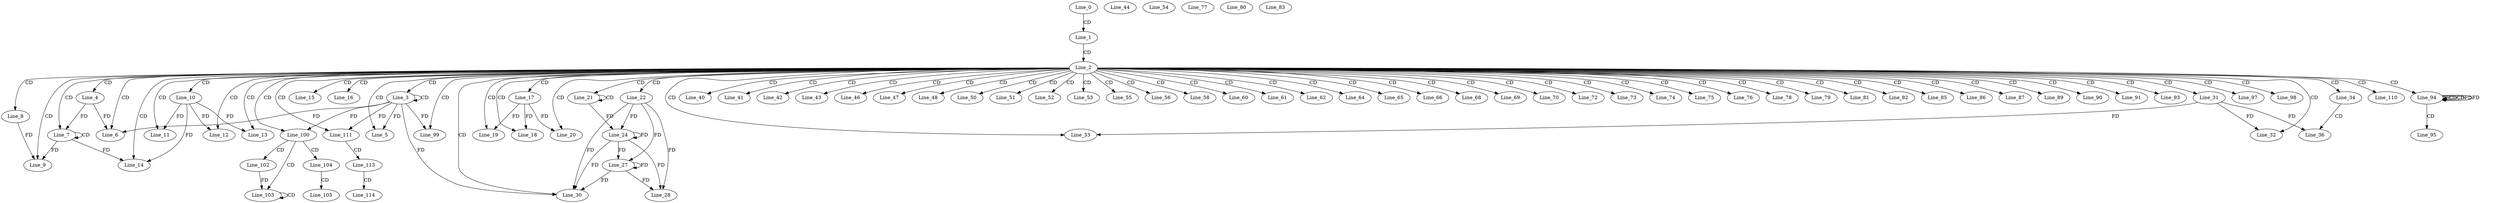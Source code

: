 digraph G {
  Line_0;
  Line_1;
  Line_2;
  Line_3;
  Line_3;
  Line_4;
  Line_5;
  Line_6;
  Line_7;
  Line_7;
  Line_8;
  Line_9;
  Line_10;
  Line_11;
  Line_12;
  Line_13;
  Line_14;
  Line_15;
  Line_16;
  Line_17;
  Line_18;
  Line_19;
  Line_20;
  Line_21;
  Line_21;
  Line_22;
  Line_24;
  Line_24;
  Line_24;
  Line_27;
  Line_28;
  Line_30;
  Line_31;
  Line_32;
  Line_33;
  Line_34;
  Line_34;
  Line_36;
  Line_40;
  Line_41;
  Line_42;
  Line_43;
  Line_44;
  Line_46;
  Line_47;
  Line_48;
  Line_50;
  Line_51;
  Line_52;
  Line_53;
  Line_54;
  Line_55;
  Line_56;
  Line_58;
  Line_60;
  Line_61;
  Line_62;
  Line_64;
  Line_65;
  Line_66;
  Line_68;
  Line_69;
  Line_70;
  Line_72;
  Line_73;
  Line_74;
  Line_75;
  Line_76;
  Line_77;
  Line_78;
  Line_79;
  Line_80;
  Line_81;
  Line_82;
  Line_83;
  Line_85;
  Line_86;
  Line_87;
  Line_89;
  Line_90;
  Line_91;
  Line_93;
  Line_94;
  Line_94;
  Line_94;
  Line_95;
  Line_97;
  Line_98;
  Line_99;
  Line_100;
  Line_100;
  Line_100;
  Line_102;
  Line_103;
  Line_103;
  Line_104;
  Line_105;
  Line_110;
  Line_111;
  Line_111;
  Line_111;
  Line_113;
  Line_114;
  Line_0 -> Line_1 [ label="CD" ];
  Line_1 -> Line_2 [ label="CD" ];
  Line_2 -> Line_3 [ label="CD" ];
  Line_3 -> Line_3 [ label="CD" ];
  Line_2 -> Line_4 [ label="CD" ];
  Line_2 -> Line_5 [ label="CD" ];
  Line_3 -> Line_5 [ label="FD" ];
  Line_2 -> Line_6 [ label="CD" ];
  Line_3 -> Line_6 [ label="FD" ];
  Line_4 -> Line_6 [ label="FD" ];
  Line_2 -> Line_7 [ label="CD" ];
  Line_7 -> Line_7 [ label="CD" ];
  Line_4 -> Line_7 [ label="FD" ];
  Line_2 -> Line_8 [ label="CD" ];
  Line_2 -> Line_9 [ label="CD" ];
  Line_7 -> Line_9 [ label="FD" ];
  Line_8 -> Line_9 [ label="FD" ];
  Line_2 -> Line_10 [ label="CD" ];
  Line_2 -> Line_11 [ label="CD" ];
  Line_10 -> Line_11 [ label="FD" ];
  Line_2 -> Line_12 [ label="CD" ];
  Line_10 -> Line_12 [ label="FD" ];
  Line_2 -> Line_13 [ label="CD" ];
  Line_10 -> Line_13 [ label="FD" ];
  Line_2 -> Line_14 [ label="CD" ];
  Line_7 -> Line_14 [ label="FD" ];
  Line_10 -> Line_14 [ label="FD" ];
  Line_2 -> Line_15 [ label="CD" ];
  Line_2 -> Line_16 [ label="CD" ];
  Line_2 -> Line_17 [ label="CD" ];
  Line_2 -> Line_18 [ label="CD" ];
  Line_17 -> Line_18 [ label="FD" ];
  Line_2 -> Line_19 [ label="CD" ];
  Line_17 -> Line_19 [ label="FD" ];
  Line_2 -> Line_20 [ label="CD" ];
  Line_17 -> Line_20 [ label="FD" ];
  Line_2 -> Line_21 [ label="CD" ];
  Line_21 -> Line_21 [ label="CD" ];
  Line_2 -> Line_22 [ label="CD" ];
  Line_22 -> Line_24 [ label="FD" ];
  Line_24 -> Line_24 [ label="FD" ];
  Line_21 -> Line_24 [ label="FD" ];
  Line_22 -> Line_27 [ label="FD" ];
  Line_24 -> Line_27 [ label="FD" ];
  Line_27 -> Line_27 [ label="FD" ];
  Line_22 -> Line_28 [ label="FD" ];
  Line_24 -> Line_28 [ label="FD" ];
  Line_27 -> Line_28 [ label="FD" ];
  Line_2 -> Line_30 [ label="CD" ];
  Line_3 -> Line_30 [ label="FD" ];
  Line_22 -> Line_30 [ label="FD" ];
  Line_24 -> Line_30 [ label="FD" ];
  Line_27 -> Line_30 [ label="FD" ];
  Line_2 -> Line_31 [ label="CD" ];
  Line_2 -> Line_32 [ label="CD" ];
  Line_31 -> Line_32 [ label="FD" ];
  Line_2 -> Line_33 [ label="CD" ];
  Line_31 -> Line_33 [ label="FD" ];
  Line_2 -> Line_34 [ label="CD" ];
  Line_34 -> Line_36 [ label="CD" ];
  Line_31 -> Line_36 [ label="FD" ];
  Line_2 -> Line_40 [ label="CD" ];
  Line_2 -> Line_41 [ label="CD" ];
  Line_2 -> Line_42 [ label="CD" ];
  Line_2 -> Line_43 [ label="CD" ];
  Line_2 -> Line_46 [ label="CD" ];
  Line_2 -> Line_47 [ label="CD" ];
  Line_2 -> Line_48 [ label="CD" ];
  Line_2 -> Line_50 [ label="CD" ];
  Line_2 -> Line_51 [ label="CD" ];
  Line_2 -> Line_52 [ label="CD" ];
  Line_2 -> Line_53 [ label="CD" ];
  Line_2 -> Line_55 [ label="CD" ];
  Line_2 -> Line_56 [ label="CD" ];
  Line_2 -> Line_58 [ label="CD" ];
  Line_2 -> Line_60 [ label="CD" ];
  Line_2 -> Line_61 [ label="CD" ];
  Line_2 -> Line_62 [ label="CD" ];
  Line_2 -> Line_64 [ label="CD" ];
  Line_2 -> Line_65 [ label="CD" ];
  Line_2 -> Line_66 [ label="CD" ];
  Line_2 -> Line_68 [ label="CD" ];
  Line_2 -> Line_69 [ label="CD" ];
  Line_2 -> Line_70 [ label="CD" ];
  Line_2 -> Line_72 [ label="CD" ];
  Line_2 -> Line_73 [ label="CD" ];
  Line_2 -> Line_74 [ label="CD" ];
  Line_2 -> Line_75 [ label="CD" ];
  Line_2 -> Line_76 [ label="CD" ];
  Line_2 -> Line_78 [ label="CD" ];
  Line_2 -> Line_79 [ label="CD" ];
  Line_2 -> Line_81 [ label="CD" ];
  Line_2 -> Line_82 [ label="CD" ];
  Line_2 -> Line_85 [ label="CD" ];
  Line_2 -> Line_86 [ label="CD" ];
  Line_2 -> Line_87 [ label="CD" ];
  Line_2 -> Line_89 [ label="CD" ];
  Line_2 -> Line_90 [ label="CD" ];
  Line_2 -> Line_91 [ label="CD" ];
  Line_2 -> Line_93 [ label="CD" ];
  Line_2 -> Line_94 [ label="CD" ];
  Line_94 -> Line_94 [ label="CD" ];
  Line_94 -> Line_94 [ label="CD" ];
  Line_94 -> Line_94 [ label="FD" ];
  Line_94 -> Line_95 [ label="CD" ];
  Line_2 -> Line_97 [ label="CD" ];
  Line_2 -> Line_98 [ label="CD" ];
  Line_2 -> Line_99 [ label="CD" ];
  Line_3 -> Line_99 [ label="FD" ];
  Line_2 -> Line_100 [ label="CD" ];
  Line_3 -> Line_100 [ label="FD" ];
  Line_100 -> Line_102 [ label="CD" ];
  Line_100 -> Line_103 [ label="CD" ];
  Line_103 -> Line_103 [ label="CD" ];
  Line_102 -> Line_103 [ label="FD" ];
  Line_100 -> Line_104 [ label="CD" ];
  Line_104 -> Line_105 [ label="CD" ];
  Line_2 -> Line_110 [ label="CD" ];
  Line_2 -> Line_111 [ label="CD" ];
  Line_3 -> Line_111 [ label="FD" ];
  Line_111 -> Line_113 [ label="CD" ];
  Line_113 -> Line_114 [ label="CD" ];
  Line_94 -> Line_94 [ label="FD" ];
}
